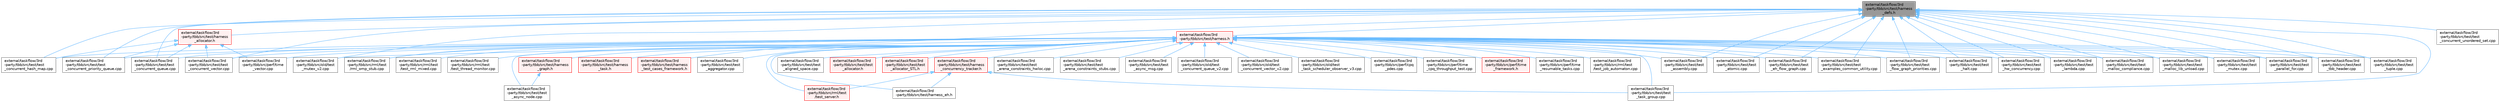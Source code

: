 digraph "external/taskflow/3rd-party/tbb/src/test/harness_defs.h"
{
 // LATEX_PDF_SIZE
  bgcolor="transparent";
  edge [fontname=Helvetica,fontsize=10,labelfontname=Helvetica,labelfontsize=10];
  node [fontname=Helvetica,fontsize=10,shape=box,height=0.2,width=0.4];
  Node1 [id="Node000001",label="external/taskflow/3rd\l-party/tbb/src/test/harness\l_defs.h",height=0.2,width=0.4,color="gray40", fillcolor="grey60", style="filled", fontcolor="black",tooltip=" "];
  Node1 -> Node2 [id="edge1_Node000001_Node000002",dir="back",color="steelblue1",style="solid",tooltip=" "];
  Node2 [id="Node000002",label="external/taskflow/3rd\l-party/tbb/src/old/test\l_mutex_v2.cpp",height=0.2,width=0.4,color="grey40", fillcolor="white", style="filled",URL="$test__mutex__v2_8cpp.html",tooltip=" "];
  Node1 -> Node3 [id="edge2_Node000001_Node000003",dir="back",color="steelblue1",style="solid",tooltip=" "];
  Node3 [id="Node000003",label="external/taskflow/3rd\l-party/tbb/src/rml/test\l/rml_omp_stub.cpp",height=0.2,width=0.4,color="grey40", fillcolor="white", style="filled",URL="$rml__omp__stub_8cpp.html",tooltip=" "];
  Node1 -> Node4 [id="edge3_Node000001_Node000004",dir="back",color="steelblue1",style="solid",tooltip=" "];
  Node4 [id="Node000004",label="external/taskflow/3rd\l-party/tbb/src/test/harness.h",height=0.2,width=0.4,color="red", fillcolor="#FFF0F0", style="filled",URL="$harness_8h.html",tooltip=" "];
  Node4 -> Node5 [id="edge4_Node000004_Node000005",dir="back",color="steelblue1",style="solid",tooltip=" "];
  Node5 [id="Node000005",label="external/taskflow/3rd\l-party/tbb/src/old/test\l_concurrent_queue_v2.cpp",height=0.2,width=0.4,color="grey40", fillcolor="white", style="filled",URL="$test__concurrent__queue__v2_8cpp.html",tooltip=" "];
  Node4 -> Node6 [id="edge5_Node000004_Node000006",dir="back",color="steelblue1",style="solid",tooltip=" "];
  Node6 [id="Node000006",label="external/taskflow/3rd\l-party/tbb/src/old/test\l_concurrent_vector_v2.cpp",height=0.2,width=0.4,color="grey40", fillcolor="white", style="filled",URL="$test__concurrent__vector__v2_8cpp.html",tooltip=" "];
  Node4 -> Node2 [id="edge6_Node000004_Node000002",dir="back",color="steelblue1",style="solid",tooltip=" "];
  Node4 -> Node7 [id="edge7_Node000004_Node000007",dir="back",color="steelblue1",style="solid",tooltip=" "];
  Node7 [id="Node000007",label="external/taskflow/3rd\l-party/tbb/src/old/test\l_task_scheduler_observer_v3.cpp",height=0.2,width=0.4,color="grey40", fillcolor="white", style="filled",URL="$test__task__scheduler__observer__v3_8cpp.html",tooltip=" "];
  Node4 -> Node8 [id="edge8_Node000004_Node000008",dir="back",color="steelblue1",style="solid",tooltip=" "];
  Node8 [id="Node000008",label="external/taskflow/3rd\l-party/tbb/src/perf/cpq\l_pdes.cpp",height=0.2,width=0.4,color="grey40", fillcolor="white", style="filled",URL="$cpq__pdes_8cpp.html",tooltip=" "];
  Node4 -> Node9 [id="edge9_Node000004_Node000009",dir="back",color="steelblue1",style="solid",tooltip=" "];
  Node9 [id="Node000009",label="external/taskflow/3rd\l-party/tbb/src/perf/time\l_cpq_throughput_test.cpp",height=0.2,width=0.4,color="grey40", fillcolor="white", style="filled",URL="$time__cpq__throughput__test_8cpp.html",tooltip=" "];
  Node4 -> Node10 [id="edge10_Node000004_Node000010",dir="back",color="steelblue1",style="solid",tooltip=" "];
  Node10 [id="Node000010",label="external/taskflow/3rd\l-party/tbb/src/perf/time\l_framework.h",height=0.2,width=0.4,color="red", fillcolor="#FFF0F0", style="filled",URL="$time__framework_8h.html",tooltip=" "];
  Node4 -> Node14 [id="edge11_Node000004_Node000014",dir="back",color="steelblue1",style="solid",tooltip=" "];
  Node14 [id="Node000014",label="external/taskflow/3rd\l-party/tbb/src/perf/time\l_resumable_tasks.cpp",height=0.2,width=0.4,color="grey40", fillcolor="white", style="filled",URL="$time__resumable__tasks_8cpp.html",tooltip=" "];
  Node4 -> Node15 [id="edge12_Node000004_Node000015",dir="back",color="steelblue1",style="solid",tooltip=" "];
  Node15 [id="Node000015",label="external/taskflow/3rd\l-party/tbb/src/perf/time\l_vector.cpp",height=0.2,width=0.4,color="grey40", fillcolor="white", style="filled",URL="$time__vector_8cpp.html",tooltip=" "];
  Node4 -> Node3 [id="edge13_Node000004_Node000003",dir="back",color="steelblue1",style="solid",tooltip=" "];
  Node4 -> Node16 [id="edge14_Node000004_Node000016",dir="back",color="steelblue1",style="solid",tooltip=" "];
  Node16 [id="Node000016",label="external/taskflow/3rd\l-party/tbb/src/rml/test\l/test_job_automaton.cpp",height=0.2,width=0.4,color="grey40", fillcolor="white", style="filled",URL="$test__job__automaton_8cpp.html",tooltip=" "];
  Node4 -> Node17 [id="edge15_Node000004_Node000017",dir="back",color="steelblue1",style="solid",tooltip=" "];
  Node17 [id="Node000017",label="external/taskflow/3rd\l-party/tbb/src/rml/test\l/test_rml_mixed.cpp",height=0.2,width=0.4,color="grey40", fillcolor="white", style="filled",URL="$test__rml__mixed_8cpp.html",tooltip=" "];
  Node4 -> Node18 [id="edge16_Node000004_Node000018",dir="back",color="steelblue1",style="solid",tooltip=" "];
  Node18 [id="Node000018",label="external/taskflow/3rd\l-party/tbb/src/rml/test\l/test_server.h",height=0.2,width=0.4,color="red", fillcolor="#FFF0F0", style="filled",URL="$test__server_8h.html",tooltip=" "];
  Node4 -> Node21 [id="edge17_Node000004_Node000021",dir="back",color="steelblue1",style="solid",tooltip=" "];
  Node21 [id="Node000021",label="external/taskflow/3rd\l-party/tbb/src/rml/test\l/test_thread_monitor.cpp",height=0.2,width=0.4,color="grey40", fillcolor="white", style="filled",URL="$test__thread__monitor_8cpp.html",tooltip=" "];
  Node4 -> Node22 [id="edge18_Node000004_Node000022",dir="back",color="steelblue1",style="solid",tooltip=" "];
  Node22 [id="Node000022",label="external/taskflow/3rd\l-party/tbb/src/test/harness\l_concurrency_tracker.h",height=0.2,width=0.4,color="red", fillcolor="#FFF0F0", style="filled",URL="$harness__concurrency__tracker_8h.html",tooltip=" "];
  Node22 -> Node18 [id="edge19_Node000022_Node000018",dir="back",color="steelblue1",style="solid",tooltip=" "];
  Node22 -> Node23 [id="edge20_Node000022_Node000023",dir="back",color="steelblue1",style="solid",tooltip=" "];
  Node23 [id="Node000023",label="external/taskflow/3rd\l-party/tbb/src/test/harness_eh.h",height=0.2,width=0.4,color="grey40", fillcolor="white", style="filled",URL="$harness__eh_8h.html",tooltip=" "];
  Node22 -> Node28 [id="edge21_Node000022_Node000028",dir="back",color="steelblue1",style="solid",tooltip=" "];
  Node28 [id="Node000028",label="external/taskflow/3rd\l-party/tbb/src/test/test\l_task_group.cpp",height=0.2,width=0.4,color="grey40", fillcolor="white", style="filled",URL="$test__task__group_8cpp.html",tooltip=" "];
  Node4 -> Node23 [id="edge22_Node000004_Node000023",dir="back",color="steelblue1",style="solid",tooltip=" "];
  Node4 -> Node30 [id="edge23_Node000004_Node000030",dir="back",color="steelblue1",style="solid",tooltip=" "];
  Node30 [id="Node000030",label="external/taskflow/3rd\l-party/tbb/src/test/harness\l_graph.h",height=0.2,width=0.4,color="red", fillcolor="#FFF0F0", style="filled",URL="$harness__graph_8h.html",tooltip=" "];
  Node30 -> Node31 [id="edge24_Node000030_Node000031",dir="back",color="steelblue1",style="solid",tooltip=" "];
  Node31 [id="Node000031",label="external/taskflow/3rd\l-party/tbb/src/test/test\l_async_node.cpp",height=0.2,width=0.4,color="grey40", fillcolor="white", style="filled",URL="$test__async__node_8cpp.html",tooltip=" "];
  Node4 -> Node51 [id="edge25_Node000004_Node000051",dir="back",color="steelblue1",style="solid",tooltip=" "];
  Node51 [id="Node000051",label="external/taskflow/3rd\l-party/tbb/src/test/harness\l_task.h",height=0.2,width=0.4,color="red", fillcolor="#FFF0F0", style="filled",URL="$harness__task_8h.html",tooltip=" "];
  Node4 -> Node54 [id="edge26_Node000004_Node000054",dir="back",color="steelblue1",style="solid",tooltip=" "];
  Node54 [id="Node000054",label="external/taskflow/3rd\l-party/tbb/src/test/harness\l_test_cases_framework.h",height=0.2,width=0.4,color="red", fillcolor="#FFF0F0", style="filled",URL="$harness__test__cases__framework_8h.html",tooltip=" "];
  Node4 -> Node56 [id="edge27_Node000004_Node000056",dir="back",color="steelblue1",style="solid",tooltip=" "];
  Node56 [id="Node000056",label="external/taskflow/3rd\l-party/tbb/src/test/test\l_aggregator.cpp",height=0.2,width=0.4,color="grey40", fillcolor="white", style="filled",URL="$test__aggregator_8cpp.html",tooltip=" "];
  Node4 -> Node57 [id="edge28_Node000004_Node000057",dir="back",color="steelblue1",style="solid",tooltip=" "];
  Node57 [id="Node000057",label="external/taskflow/3rd\l-party/tbb/src/test/test\l_aligned_space.cpp",height=0.2,width=0.4,color="grey40", fillcolor="white", style="filled",URL="$test__aligned__space_8cpp.html",tooltip=" "];
  Node4 -> Node58 [id="edge29_Node000004_Node000058",dir="back",color="steelblue1",style="solid",tooltip=" "];
  Node58 [id="Node000058",label="external/taskflow/3rd\l-party/tbb/src/test/test\l_allocator.h",height=0.2,width=0.4,color="red", fillcolor="#FFF0F0", style="filled",URL="$test__allocator_8h.html",tooltip=" "];
  Node4 -> Node61 [id="edge30_Node000004_Node000061",dir="back",color="steelblue1",style="solid",tooltip=" "];
  Node61 [id="Node000061",label="external/taskflow/3rd\l-party/tbb/src/test/test\l_allocator_STL.h",height=0.2,width=0.4,color="red", fillcolor="#FFF0F0", style="filled",URL="$test__allocator___s_t_l_8h.html",tooltip=" "];
  Node4 -> Node64 [id="edge31_Node000004_Node000064",dir="back",color="steelblue1",style="solid",tooltip=" "];
  Node64 [id="Node000064",label="external/taskflow/3rd\l-party/tbb/src/test/test\l_arena_constraints_hwloc.cpp",height=0.2,width=0.4,color="grey40", fillcolor="white", style="filled",URL="$test__arena__constraints__hwloc_8cpp.html",tooltip=" "];
  Node4 -> Node65 [id="edge32_Node000004_Node000065",dir="back",color="steelblue1",style="solid",tooltip=" "];
  Node65 [id="Node000065",label="external/taskflow/3rd\l-party/tbb/src/test/test\l_arena_constraints_stubs.cpp",height=0.2,width=0.4,color="grey40", fillcolor="white", style="filled",URL="$test__arena__constraints__stubs_8cpp.html",tooltip=" "];
  Node4 -> Node66 [id="edge33_Node000004_Node000066",dir="back",color="steelblue1",style="solid",tooltip=" "];
  Node66 [id="Node000066",label="external/taskflow/3rd\l-party/tbb/src/test/test\l_assembly.cpp",height=0.2,width=0.4,color="grey40", fillcolor="white", style="filled",URL="$test__assembly_8cpp.html",tooltip=" "];
  Node4 -> Node67 [id="edge34_Node000004_Node000067",dir="back",color="steelblue1",style="solid",tooltip=" "];
  Node67 [id="Node000067",label="external/taskflow/3rd\l-party/tbb/src/test/test\l_async_msg.cpp",height=0.2,width=0.4,color="grey40", fillcolor="white", style="filled",URL="$test__async__msg_8cpp.html",tooltip=" "];
  Node4 -> Node31 [id="edge35_Node000004_Node000031",dir="back",color="steelblue1",style="solid",tooltip=" "];
  Node4 -> Node68 [id="edge36_Node000004_Node000068",dir="back",color="steelblue1",style="solid",tooltip=" "];
  Node68 [id="Node000068",label="external/taskflow/3rd\l-party/tbb/src/test/test\l_atomic.cpp",height=0.2,width=0.4,color="grey40", fillcolor="white", style="filled",URL="$test__atomic_8cpp.html",tooltip=" "];
  Node4 -> Node83 [id="edge37_Node000004_Node000083",dir="back",color="steelblue1",style="solid",tooltip=" "];
  Node83 [id="Node000083",label="external/taskflow/3rd\l-party/tbb/src/test/test\l_concurrent_hash_map.cpp",height=0.2,width=0.4,color="grey40", fillcolor="white", style="filled",URL="$test__concurrent__hash__map_8cpp.html",tooltip=" "];
  Node4 -> Node86 [id="edge38_Node000004_Node000086",dir="back",color="steelblue1",style="solid",tooltip=" "];
  Node86 [id="Node000086",label="external/taskflow/3rd\l-party/tbb/src/test/test\l_concurrent_priority_queue.cpp",height=0.2,width=0.4,color="grey40", fillcolor="white", style="filled",URL="$test__concurrent__priority__queue_8cpp.html",tooltip=" "];
  Node4 -> Node87 [id="edge39_Node000004_Node000087",dir="back",color="steelblue1",style="solid",tooltip=" "];
  Node87 [id="Node000087",label="external/taskflow/3rd\l-party/tbb/src/test/test\l_concurrent_queue.cpp",height=0.2,width=0.4,color="grey40", fillcolor="white", style="filled",URL="$test__concurrent__queue_8cpp.html",tooltip=" "];
  Node4 -> Node90 [id="edge40_Node000004_Node000090",dir="back",color="steelblue1",style="solid",tooltip=" "];
  Node90 [id="Node000090",label="external/taskflow/3rd\l-party/tbb/src/test/test\l_concurrent_vector.cpp",height=0.2,width=0.4,color="grey40", fillcolor="white", style="filled",URL="$test__concurrent__vector_8cpp.html",tooltip=" "];
  Node4 -> Node97 [id="edge41_Node000004_Node000097",dir="back",color="steelblue1",style="solid",tooltip=" "];
  Node97 [id="Node000097",label="external/taskflow/3rd\l-party/tbb/src/test/test\l_eh_flow_graph.cpp",height=0.2,width=0.4,color="grey40", fillcolor="white", style="filled",URL="$test__eh__flow__graph_8cpp.html",tooltip=" "];
  Node4 -> Node101 [id="edge42_Node000004_Node000101",dir="back",color="steelblue1",style="solid",tooltip=" "];
  Node101 [id="Node000101",label="external/taskflow/3rd\l-party/tbb/src/test/test\l_examples_common_utility.cpp",height=0.2,width=0.4,color="grey40", fillcolor="white", style="filled",URL="$test__examples__common__utility_8cpp.html",tooltip=" "];
  Node4 -> Node103 [id="edge43_Node000004_Node000103",dir="back",color="steelblue1",style="solid",tooltip=" "];
  Node103 [id="Node000103",label="external/taskflow/3rd\l-party/tbb/src/test/test\l_flow_graph_priorities.cpp",height=0.2,width=0.4,color="grey40", fillcolor="white", style="filled",URL="$test__flow__graph__priorities_8cpp.html",tooltip=" "];
  Node4 -> Node108 [id="edge44_Node000004_Node000108",dir="back",color="steelblue1",style="solid",tooltip=" "];
  Node108 [id="Node000108",label="external/taskflow/3rd\l-party/tbb/src/test/test\l_halt.cpp",height=0.2,width=0.4,color="grey40", fillcolor="white", style="filled",URL="$test__halt_8cpp.html",tooltip=" "];
  Node4 -> Node110 [id="edge45_Node000004_Node000110",dir="back",color="steelblue1",style="solid",tooltip=" "];
  Node110 [id="Node000110",label="external/taskflow/3rd\l-party/tbb/src/test/test\l_hw_concurrency.cpp",height=0.2,width=0.4,color="grey40", fillcolor="white", style="filled",URL="$test__hw__concurrency_8cpp.html",tooltip=" "];
  Node4 -> Node115 [id="edge46_Node000004_Node000115",dir="back",color="steelblue1",style="solid",tooltip=" "];
  Node115 [id="Node000115",label="external/taskflow/3rd\l-party/tbb/src/test/test\l_lambda.cpp",height=0.2,width=0.4,color="grey40", fillcolor="white", style="filled",URL="$test__lambda_8cpp.html",tooltip=" "];
  Node4 -> Node117 [id="edge47_Node000004_Node000117",dir="back",color="steelblue1",style="solid",tooltip=" "];
  Node117 [id="Node000117",label="external/taskflow/3rd\l-party/tbb/src/test/test\l_malloc_compliance.cpp",height=0.2,width=0.4,color="grey40", fillcolor="white", style="filled",URL="$test__malloc__compliance_8cpp.html",tooltip=" "];
  Node4 -> Node119 [id="edge48_Node000004_Node000119",dir="back",color="steelblue1",style="solid",tooltip=" "];
  Node119 [id="Node000119",label="external/taskflow/3rd\l-party/tbb/src/test/test\l_malloc_lib_unload.cpp",height=0.2,width=0.4,color="grey40", fillcolor="white", style="filled",URL="$test__malloc__lib__unload_8cpp.html",tooltip=" "];
  Node4 -> Node129 [id="edge49_Node000004_Node000129",dir="back",color="steelblue1",style="solid",tooltip=" "];
  Node129 [id="Node000129",label="external/taskflow/3rd\l-party/tbb/src/test/test\l_mutex.cpp",height=0.2,width=0.4,color="grey40", fillcolor="white", style="filled",URL="$test__mutex_8cpp.html",tooltip=" "];
  Node4 -> Node134 [id="edge50_Node000004_Node000134",dir="back",color="steelblue1",style="solid",tooltip=" "];
  Node134 [id="Node000134",label="external/taskflow/3rd\l-party/tbb/src/test/test\l_parallel_for.cpp",height=0.2,width=0.4,color="grey40", fillcolor="white", style="filled",URL="$test__parallel__for_8cpp.html",tooltip=" "];
  Node4 -> Node28 [id="edge51_Node000004_Node000028",dir="back",color="steelblue1",style="solid",tooltip=" "];
  Node4 -> Node162 [id="edge52_Node000004_Node000162",dir="back",color="steelblue1",style="solid",tooltip=" "];
  Node162 [id="Node000162",label="external/taskflow/3rd\l-party/tbb/src/test/test\l_tbb_header.cpp",height=0.2,width=0.4,color="grey40", fillcolor="white", style="filled",URL="$test__tbb__header_8cpp.html",tooltip=" "];
  Node4 -> Node166 [id="edge53_Node000004_Node000166",dir="back",color="steelblue1",style="solid",tooltip=" "];
  Node166 [id="Node000166",label="external/taskflow/3rd\l-party/tbb/src/test/test\l_tuple.cpp",height=0.2,width=0.4,color="grey40", fillcolor="white", style="filled",URL="$taskflow_23rd-party_2tbb_2src_2test_2test__tuple_8cpp.html",tooltip=" "];
  Node1 -> Node168 [id="edge54_Node000001_Node000168",dir="back",color="steelblue1",style="solid",tooltip=" "];
  Node168 [id="Node000168",label="external/taskflow/3rd\l-party/tbb/src/test/harness\l_allocator.h",height=0.2,width=0.4,color="red", fillcolor="#FFF0F0", style="filled",URL="$harness__allocator_8h.html",tooltip=" "];
  Node168 -> Node15 [id="edge55_Node000168_Node000015",dir="back",color="steelblue1",style="solid",tooltip=" "];
  Node168 -> Node83 [id="edge56_Node000168_Node000083",dir="back",color="steelblue1",style="solid",tooltip=" "];
  Node168 -> Node86 [id="edge57_Node000168_Node000086",dir="back",color="steelblue1",style="solid",tooltip=" "];
  Node168 -> Node87 [id="edge58_Node000168_Node000087",dir="back",color="steelblue1",style="solid",tooltip=" "];
  Node168 -> Node90 [id="edge59_Node000168_Node000090",dir="back",color="steelblue1",style="solid",tooltip=" "];
  Node1 -> Node66 [id="edge60_Node000001_Node000066",dir="back",color="steelblue1",style="solid",tooltip=" "];
  Node1 -> Node68 [id="edge61_Node000001_Node000068",dir="back",color="steelblue1",style="solid",tooltip=" "];
  Node1 -> Node83 [id="edge62_Node000001_Node000083",dir="back",color="steelblue1",style="solid",tooltip=" "];
  Node1 -> Node86 [id="edge63_Node000001_Node000086",dir="back",color="steelblue1",style="solid",tooltip=" "];
  Node1 -> Node87 [id="edge64_Node000001_Node000087",dir="back",color="steelblue1",style="solid",tooltip=" "];
  Node1 -> Node82 [id="edge65_Node000001_Node000082",dir="back",color="steelblue1",style="solid",tooltip=" "];
  Node82 [id="Node000082",label="external/taskflow/3rd\l-party/tbb/src/test/test\l_concurrent_unordered_set.cpp",height=0.2,width=0.4,color="grey40", fillcolor="white", style="filled",URL="$test__concurrent__unordered__set_8cpp.html",tooltip=" "];
  Node1 -> Node90 [id="edge66_Node000001_Node000090",dir="back",color="steelblue1",style="solid",tooltip=" "];
  Node1 -> Node97 [id="edge67_Node000001_Node000097",dir="back",color="steelblue1",style="solid",tooltip=" "];
  Node1 -> Node101 [id="edge68_Node000001_Node000101",dir="back",color="steelblue1",style="solid",tooltip=" "];
  Node1 -> Node103 [id="edge69_Node000001_Node000103",dir="back",color="steelblue1",style="solid",tooltip=" "];
  Node1 -> Node108 [id="edge70_Node000001_Node000108",dir="back",color="steelblue1",style="solid",tooltip=" "];
  Node1 -> Node110 [id="edge71_Node000001_Node000110",dir="back",color="steelblue1",style="solid",tooltip=" "];
  Node1 -> Node115 [id="edge72_Node000001_Node000115",dir="back",color="steelblue1",style="solid",tooltip=" "];
  Node1 -> Node117 [id="edge73_Node000001_Node000117",dir="back",color="steelblue1",style="solid",tooltip=" "];
  Node1 -> Node119 [id="edge74_Node000001_Node000119",dir="back",color="steelblue1",style="solid",tooltip=" "];
  Node1 -> Node129 [id="edge75_Node000001_Node000129",dir="back",color="steelblue1",style="solid",tooltip=" "];
  Node1 -> Node134 [id="edge76_Node000001_Node000134",dir="back",color="steelblue1",style="solid",tooltip=" "];
  Node1 -> Node28 [id="edge77_Node000001_Node000028",dir="back",color="steelblue1",style="solid",tooltip=" "];
  Node1 -> Node162 [id="edge78_Node000001_Node000162",dir="back",color="steelblue1",style="solid",tooltip=" "];
  Node1 -> Node166 [id="edge79_Node000001_Node000166",dir="back",color="steelblue1",style="solid",tooltip=" "];
}
